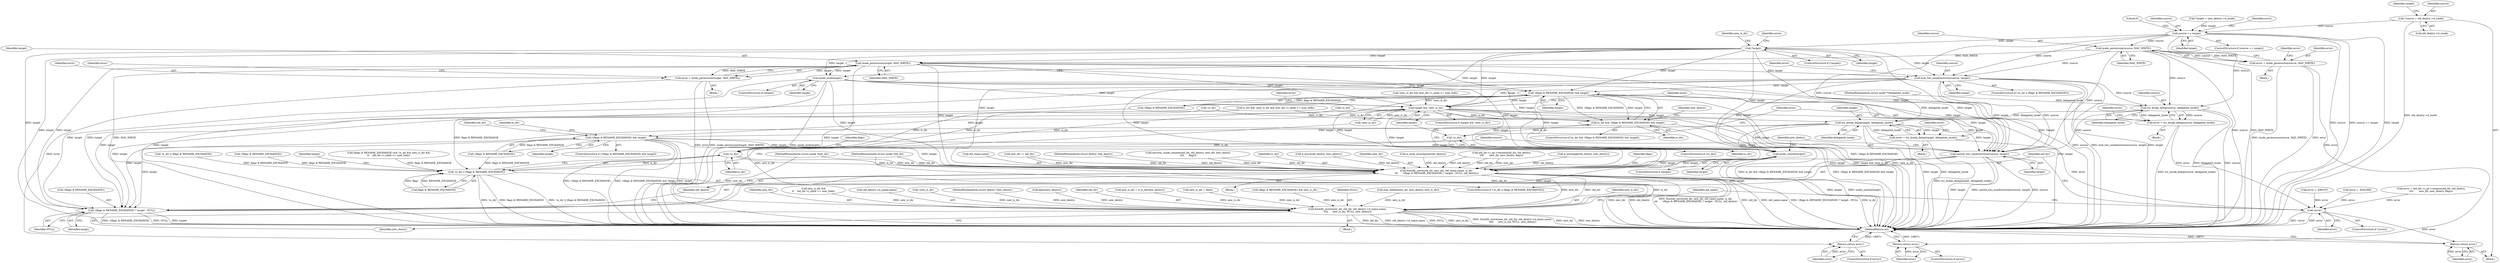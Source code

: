digraph "0_linux_49d31c2f389acfe83417083e1208422b4091cd9e_0@pointer" {
"1000116" [label="(Call,*source = old_dentry->d_inode)"];
"1000141" [label="(Call,source == target)"];
"1000157" [label="(Call,!target)"];
"1000229" [label="(Call,inode_permission(target, MAY_WRITE))"];
"1000227" [label="(Call,error = inode_permission(target, MAY_WRITE))"];
"1000234" [label="(Return,return error;)"];
"1000261" [label="(Call,lock_two_nondirectories(source, target))"];
"1000322" [label="(Call,!(flags & RENAME_EXCHANGE) && target)"];
"1000320" [label="(Call,is_dir && !(flags & RENAME_EXCHANGE) && target)"];
"1000331" [label="(Call,!is_dir)"];
"1000413" [label="(Call,!is_dir)"];
"1000412" [label="(Call,!is_dir || (flags & RENAME_EXCHANGE))"];
"1000432" [label="(Call,fsnotify_move(old_dir, new_dir, old_name.name, is_dir,\n \t\t\t      !(flags & RENAME_EXCHANGE) ? target : NULL, old_dentry))"];
"1000452" [label="(Call,fsnotify_move(new_dir, old_dir, old_dentry->d_name.name,\n \t\t\t\t      new_is_dir, NULL, new_dentry))"];
"1000343" [label="(Call,target && !new_is_dir)"];
"1000350" [label="(Call,try_break_deleg(target, delegated_inode))"];
"1000348" [label="(Call,error = try_break_deleg(target, delegated_inode))"];
"1000429" [label="(Call,!error)"];
"1000466" [label="(Return,return error;)"];
"1000368" [label="(Call,!(flags & RENAME_EXCHANGE) && target)"];
"1000418" [label="(Call,unlock_two_nondirectories(source, target))"];
"1000439" [label="(Call,!(flags & RENAME_EXCHANGE) ? target : NULL)"];
"1000424" [label="(Call,inode_unlock(target))"];
"1000336" [label="(Call,try_break_deleg(source, delegated_inode))"];
"1000334" [label="(Call,error = try_break_deleg(source, delegated_inode))"];
"1000267" [label="(Call,inode_lock(target))"];
"1000213" [label="(Call,inode_permission(source, MAY_WRITE))"];
"1000211" [label="(Call,error = inode_permission(source, MAY_WRITE))"];
"1000218" [label="(Return,return error;)"];
"1000369" [label="(Call,!(flags & RENAME_EXCHANGE))"];
"1000451" [label="(Block,)"];
"1000219" [label="(Identifier,error)"];
"1000143" [label="(Identifier,target)"];
"1000420" [label="(Identifier,target)"];
"1000261" [label="(Call,lock_two_nondirectories(source, target))"];
"1000267" [label="(Call,inode_lock(target))"];
"1000433" [label="(Identifier,old_dir)"];
"1000350" [label="(Call,try_break_deleg(target, delegated_inode))"];
"1000336" [label="(Call,try_break_deleg(source, delegated_inode))"];
"1000354" [label="(Identifier,error)"];
"1000432" [label="(Call,fsnotify_move(old_dir, new_dir, old_name.name, is_dir,\n \t\t\t      !(flags & RENAME_EXCHANGE) ? target : NULL, old_dentry))"];
"1000466" [label="(Return,return error;)"];
"1000123" [label="(Identifier,target)"];
"1000231" [label="(Identifier,MAY_WRITE)"];
"1000445" [label="(Identifier,NULL)"];
"1000214" [label="(Identifier,source)"];
"1000270" [label="(Identifier,error)"];
"1000265" [label="(ControlStructure,if (target))"];
"1000449" [label="(Identifier,flags)"];
"1000335" [label="(Identifier,error)"];
"1000349" [label="(Identifier,error)"];
"1000322" [label="(Call,!(flags & RENAME_EXCHANGE) && target)"];
"1000140" [label="(ControlStructure,if (source == target))"];
"1000292" [label="(Call,is_dir && !new_is_dir && new_dir->i_nlink >= max_links)"];
"1000342" [label="(ControlStructure,if (target && !new_is_dir))"];
"1000268" [label="(Identifier,target)"];
"1000460" [label="(Identifier,new_is_dir)"];
"1000106" [label="(MethodParameterIn,struct inode **delegated_inode)"];
"1000145" [label="(Literal,0)"];
"1000104" [label="(MethodParameterIn,struct inode *new_dir)"];
"1000462" [label="(Identifier,new_dentry)"];
"1000453" [label="(Identifier,new_dir)"];
"1000419" [label="(Identifier,source)"];
"1000444" [label="(Identifier,target)"];
"1000427" [label="(Identifier,new_dentry)"];
"1000337" [label="(Identifier,source)"];
"1000228" [label="(Identifier,error)"];
"1000156" [label="(ControlStructure,if (!target))"];
"1000334" [label="(Call,error = try_break_deleg(source, delegated_inode))"];
"1000212" [label="(Identifier,error)"];
"1000311" [label="(Call,new_is_dir &&\n\t\t    old_dir->i_nlink >= max_links)"];
"1000435" [label="(Call,old_name.name)"];
"1000455" [label="(Call,old_dentry->d_name.name)"];
"1000416" [label="(Identifier,flags)"];
"1000330" [label="(ControlStructure,if (!is_dir))"];
"1000218" [label="(Return,return error;)"];
"1000226" [label="(Block,)"];
"1000430" [label="(Identifier,error)"];
"1000215" [label="(Identifier,MAY_WRITE)"];
"1000283" [label="(Call,new_dir != old_dir)"];
"1000412" [label="(Call,!is_dir || (flags & RENAME_EXCHANGE))"];
"1000345" [label="(Call,!new_is_dir)"];
"1000422" [label="(ControlStructure,if (target))"];
"1000344" [label="(Identifier,target)"];
"1000415" [label="(Call,flags & RENAME_EXCHANGE)"];
"1000102" [label="(MethodParameterIn,struct inode *old_dir)"];
"1000103" [label="(MethodParameterIn,struct dentry *old_dentry)"];
"1000446" [label="(Identifier,old_dentry)"];
"1000295" [label="(Call,!new_is_dir)"];
"1000347" [label="(Block,)"];
"1000229" [label="(Call,inode_permission(target, MAY_WRITE))"];
"1000262" [label="(Identifier,source)"];
"1000343" [label="(Call,target && !new_is_dir)"];
"1000217" [label="(Identifier,error)"];
"1000425" [label="(Identifier,target)"];
"1000105" [label="(MethodParameterIn,struct dentry *new_dentry)"];
"1000320" [label="(Call,is_dir && !(flags & RENAME_EXCHANGE) && target)"];
"1000238" [label="(Call,security_inode_rename(old_dir, old_dentry, new_dir, new_dentry,\n\t\t\t\t      flags))"];
"1000157" [label="(Call,!target)"];
"1000426" [label="(Call,dput(new_dentry))"];
"1000304" [label="(Call,(flags & RENAME_EXCHANGE) && !is_dir && new_is_dir &&\n\t\t    old_dir->i_nlink >= max_links)"];
"1000438" [label="(Identifier,is_dir)"];
"1000230" [label="(Identifier,target)"];
"1000227" [label="(Call,error = inode_permission(target, MAY_WRITE))"];
"1000411" [label="(ControlStructure,if (!is_dir || (flags & RENAME_EXCHANGE)))"];
"1000429" [label="(Call,!error)"];
"1000348" [label="(Call,error = try_break_deleg(target, delegated_inode))"];
"1000392" [label="(Identifier,old_dir)"];
"1000368" [label="(Call,!(flags & RENAME_EXCHANGE) && target)"];
"1000323" [label="(Call,!(flags & RENAME_EXCHANGE))"];
"1000327" [label="(Identifier,target)"];
"1000141" [label="(Call,source == target)"];
"1000452" [label="(Call,fsnotify_move(new_dir, old_dir, old_dentry->d_name.name,\n \t\t\t\t      new_is_dir, NULL, new_dentry))"];
"1000454" [label="(Identifier,old_dir)"];
"1000255" [label="(Call,!is_dir || (flags & RENAME_EXCHANGE))"];
"1000403" [label="(Call,d_move(old_dentry, new_dentry))"];
"1000440" [label="(Call,!(flags & RENAME_EXCHANGE))"];
"1000167" [label="(Call,new_is_dir = d_is_dir(new_dentry))"];
"1000351" [label="(Identifier,target)"];
"1000269" [label="(Call,error = -EBUSY)"];
"1000467" [label="(Identifier,error)"];
"1000294" [label="(Call,!new_is_dir && new_dir->i_nlink >= max_links)"];
"1000232" [label="(ControlStructure,if (error))"];
"1000428" [label="(ControlStructure,if (!error))"];
"1000158" [label="(Identifier,target)"];
"1000233" [label="(Identifier,error)"];
"1000210" [label="(Block,)"];
"1000434" [label="(Identifier,new_dir)"];
"1000235" [label="(Identifier,error)"];
"1000321" [label="(Identifier,is_dir)"];
"1000333" [label="(Block,)"];
"1000399" [label="(Call,!(flags & RENAME_EXCHANGE))"];
"1000309" [label="(Call,!is_dir)"];
"1000373" [label="(Identifier,target)"];
"1000118" [label="(Call,old_dentry->d_inode)"];
"1000319" [label="(ControlStructure,if (is_dir && !(flags & RENAME_EXCHANGE) && target))"];
"1000423" [label="(Identifier,target)"];
"1000424" [label="(Call,inode_unlock(target))"];
"1000331" [label="(Call,!is_dir)"];
"1000468" [label="(MethodReturn,int)"];
"1000357" [label="(Identifier,error)"];
"1000367" [label="(ControlStructure,if (!(flags & RENAME_EXCHANGE) && target))"];
"1000418" [label="(Call,unlock_two_nondirectories(source, target))"];
"1000211" [label="(Call,error = inode_permission(source, MAY_WRITE))"];
"1000352" [label="(Identifier,delegated_inode)"];
"1000161" [label="(Identifier,error)"];
"1000263" [label="(Identifier,target)"];
"1000376" [label="(Identifier,is_dir)"];
"1000216" [label="(ControlStructure,if (error))"];
"1000413" [label="(Call,!is_dir)"];
"1000108" [label="(Block,)"];
"1000275" [label="(Call,is_local_mountpoint(old_dentry))"];
"1000116" [label="(Call,*source = old_dentry->d_inode)"];
"1000128" [label="(Call,new_is_dir = false)"];
"1000221" [label="(Call,(flags & RENAME_EXCHANGE) && new_is_dir)"];
"1000142" [label="(Identifier,source)"];
"1000340" [label="(Identifier,error)"];
"1000338" [label="(Identifier,delegated_inode)"];
"1000117" [label="(Identifier,source)"];
"1000414" [label="(Identifier,is_dir)"];
"1000254" [label="(ControlStructure,if (!is_dir || (flags & RENAME_EXCHANGE)))"];
"1000465" [label="(Identifier,old_name)"];
"1000358" [label="(Call,old_dir->i_op->rename(old_dir, old_dentry,\n\t\t\t\t       new_dir, new_dentry, flags))"];
"1000234" [label="(Return,return error;)"];
"1000287" [label="(Call,error = -EMLINK)"];
"1000407" [label="(Call,d_exchange(old_dentry, new_dentry))"];
"1000213" [label="(Call,inode_permission(source, MAY_WRITE))"];
"1000329" [label="(Identifier,new_dentry)"];
"1000332" [label="(Identifier,is_dir)"];
"1000431" [label="(Block,)"];
"1000439" [label="(Call,!(flags & RENAME_EXCHANGE) ? target : NULL)"];
"1000168" [label="(Identifier,new_is_dir)"];
"1000461" [label="(Identifier,NULL)"];
"1000185" [label="(Call,may_delete(new_dir, new_dentry, new_is_dir))"];
"1000122" [label="(Call,*target = new_dentry->d_inode)"];
"1000256" [label="(Call,!is_dir)"];
"1000356" [label="(Call,error = old_dir->i_op->rename(old_dir, old_dentry,\n\t\t\t\t       new_dir, new_dentry, flags))"];
"1000147" [label="(Identifier,error)"];
"1000116" -> "1000108"  [label="AST: "];
"1000116" -> "1000118"  [label="CFG: "];
"1000117" -> "1000116"  [label="AST: "];
"1000118" -> "1000116"  [label="AST: "];
"1000123" -> "1000116"  [label="CFG: "];
"1000116" -> "1000468"  [label="DDG: old_dentry->d_inode"];
"1000116" -> "1000141"  [label="DDG: source"];
"1000141" -> "1000140"  [label="AST: "];
"1000141" -> "1000143"  [label="CFG: "];
"1000142" -> "1000141"  [label="AST: "];
"1000143" -> "1000141"  [label="AST: "];
"1000145" -> "1000141"  [label="CFG: "];
"1000147" -> "1000141"  [label="CFG: "];
"1000141" -> "1000468"  [label="DDG: source"];
"1000141" -> "1000468"  [label="DDG: source == target"];
"1000141" -> "1000468"  [label="DDG: target"];
"1000122" -> "1000141"  [label="DDG: target"];
"1000141" -> "1000157"  [label="DDG: target"];
"1000141" -> "1000213"  [label="DDG: source"];
"1000141" -> "1000261"  [label="DDG: source"];
"1000141" -> "1000336"  [label="DDG: source"];
"1000141" -> "1000418"  [label="DDG: source"];
"1000157" -> "1000156"  [label="AST: "];
"1000157" -> "1000158"  [label="CFG: "];
"1000158" -> "1000157"  [label="AST: "];
"1000161" -> "1000157"  [label="CFG: "];
"1000168" -> "1000157"  [label="CFG: "];
"1000157" -> "1000468"  [label="DDG: !target"];
"1000157" -> "1000468"  [label="DDG: target"];
"1000157" -> "1000229"  [label="DDG: target"];
"1000157" -> "1000261"  [label="DDG: target"];
"1000157" -> "1000267"  [label="DDG: target"];
"1000157" -> "1000322"  [label="DDG: target"];
"1000157" -> "1000343"  [label="DDG: target"];
"1000157" -> "1000418"  [label="DDG: target"];
"1000157" -> "1000424"  [label="DDG: target"];
"1000157" -> "1000432"  [label="DDG: target"];
"1000157" -> "1000439"  [label="DDG: target"];
"1000229" -> "1000227"  [label="AST: "];
"1000229" -> "1000231"  [label="CFG: "];
"1000230" -> "1000229"  [label="AST: "];
"1000231" -> "1000229"  [label="AST: "];
"1000227" -> "1000229"  [label="CFG: "];
"1000229" -> "1000468"  [label="DDG: MAY_WRITE"];
"1000229" -> "1000468"  [label="DDG: target"];
"1000229" -> "1000227"  [label="DDG: target"];
"1000229" -> "1000227"  [label="DDG: MAY_WRITE"];
"1000213" -> "1000229"  [label="DDG: MAY_WRITE"];
"1000229" -> "1000261"  [label="DDG: target"];
"1000229" -> "1000267"  [label="DDG: target"];
"1000229" -> "1000322"  [label="DDG: target"];
"1000229" -> "1000343"  [label="DDG: target"];
"1000229" -> "1000418"  [label="DDG: target"];
"1000229" -> "1000424"  [label="DDG: target"];
"1000229" -> "1000432"  [label="DDG: target"];
"1000229" -> "1000439"  [label="DDG: target"];
"1000227" -> "1000226"  [label="AST: "];
"1000228" -> "1000227"  [label="AST: "];
"1000233" -> "1000227"  [label="CFG: "];
"1000227" -> "1000468"  [label="DDG: error"];
"1000227" -> "1000468"  [label="DDG: inode_permission(target, MAY_WRITE)"];
"1000227" -> "1000234"  [label="DDG: error"];
"1000234" -> "1000232"  [label="AST: "];
"1000234" -> "1000235"  [label="CFG: "];
"1000235" -> "1000234"  [label="AST: "];
"1000468" -> "1000234"  [label="CFG: "];
"1000234" -> "1000468"  [label="DDG: <RET>"];
"1000235" -> "1000234"  [label="DDG: error"];
"1000261" -> "1000254"  [label="AST: "];
"1000261" -> "1000263"  [label="CFG: "];
"1000262" -> "1000261"  [label="AST: "];
"1000263" -> "1000261"  [label="AST: "];
"1000270" -> "1000261"  [label="CFG: "];
"1000261" -> "1000468"  [label="DDG: target"];
"1000261" -> "1000468"  [label="DDG: source"];
"1000261" -> "1000468"  [label="DDG: lock_two_nondirectories(source, target)"];
"1000213" -> "1000261"  [label="DDG: source"];
"1000261" -> "1000322"  [label="DDG: target"];
"1000261" -> "1000336"  [label="DDG: source"];
"1000261" -> "1000343"  [label="DDG: target"];
"1000261" -> "1000418"  [label="DDG: source"];
"1000261" -> "1000418"  [label="DDG: target"];
"1000261" -> "1000424"  [label="DDG: target"];
"1000261" -> "1000432"  [label="DDG: target"];
"1000261" -> "1000439"  [label="DDG: target"];
"1000322" -> "1000320"  [label="AST: "];
"1000322" -> "1000323"  [label="CFG: "];
"1000322" -> "1000327"  [label="CFG: "];
"1000323" -> "1000322"  [label="AST: "];
"1000327" -> "1000322"  [label="AST: "];
"1000320" -> "1000322"  [label="CFG: "];
"1000322" -> "1000468"  [label="DDG: !(flags & RENAME_EXCHANGE)"];
"1000322" -> "1000468"  [label="DDG: target"];
"1000322" -> "1000320"  [label="DDG: !(flags & RENAME_EXCHANGE)"];
"1000322" -> "1000320"  [label="DDG: target"];
"1000323" -> "1000322"  [label="DDG: flags & RENAME_EXCHANGE"];
"1000267" -> "1000322"  [label="DDG: target"];
"1000322" -> "1000343"  [label="DDG: target"];
"1000322" -> "1000418"  [label="DDG: target"];
"1000322" -> "1000424"  [label="DDG: target"];
"1000322" -> "1000432"  [label="DDG: target"];
"1000322" -> "1000439"  [label="DDG: target"];
"1000320" -> "1000319"  [label="AST: "];
"1000320" -> "1000321"  [label="CFG: "];
"1000321" -> "1000320"  [label="AST: "];
"1000329" -> "1000320"  [label="CFG: "];
"1000332" -> "1000320"  [label="CFG: "];
"1000320" -> "1000468"  [label="DDG: !(flags & RENAME_EXCHANGE) && target"];
"1000320" -> "1000468"  [label="DDG: is_dir && !(flags & RENAME_EXCHANGE) && target"];
"1000309" -> "1000320"  [label="DDG: is_dir"];
"1000292" -> "1000320"  [label="DDG: is_dir"];
"1000256" -> "1000320"  [label="DDG: is_dir"];
"1000320" -> "1000331"  [label="DDG: is_dir"];
"1000331" -> "1000330"  [label="AST: "];
"1000331" -> "1000332"  [label="CFG: "];
"1000332" -> "1000331"  [label="AST: "];
"1000335" -> "1000331"  [label="CFG: "];
"1000344" -> "1000331"  [label="CFG: "];
"1000331" -> "1000413"  [label="DDG: is_dir"];
"1000413" -> "1000412"  [label="AST: "];
"1000413" -> "1000414"  [label="CFG: "];
"1000414" -> "1000413"  [label="AST: "];
"1000416" -> "1000413"  [label="CFG: "];
"1000412" -> "1000413"  [label="CFG: "];
"1000413" -> "1000468"  [label="DDG: is_dir"];
"1000413" -> "1000412"  [label="DDG: is_dir"];
"1000309" -> "1000413"  [label="DDG: is_dir"];
"1000292" -> "1000413"  [label="DDG: is_dir"];
"1000256" -> "1000413"  [label="DDG: is_dir"];
"1000413" -> "1000432"  [label="DDG: is_dir"];
"1000412" -> "1000411"  [label="AST: "];
"1000412" -> "1000415"  [label="CFG: "];
"1000415" -> "1000412"  [label="AST: "];
"1000419" -> "1000412"  [label="CFG: "];
"1000423" -> "1000412"  [label="CFG: "];
"1000412" -> "1000468"  [label="DDG: !is_dir || (flags & RENAME_EXCHANGE)"];
"1000412" -> "1000468"  [label="DDG: !is_dir"];
"1000412" -> "1000468"  [label="DDG: flags & RENAME_EXCHANGE"];
"1000415" -> "1000412"  [label="DDG: flags"];
"1000415" -> "1000412"  [label="DDG: RENAME_EXCHANGE"];
"1000369" -> "1000412"  [label="DDG: flags & RENAME_EXCHANGE"];
"1000304" -> "1000412"  [label="DDG: flags & RENAME_EXCHANGE"];
"1000255" -> "1000412"  [label="DDG: flags & RENAME_EXCHANGE"];
"1000399" -> "1000412"  [label="DDG: flags & RENAME_EXCHANGE"];
"1000323" -> "1000412"  [label="DDG: flags & RENAME_EXCHANGE"];
"1000432" -> "1000431"  [label="AST: "];
"1000432" -> "1000446"  [label="CFG: "];
"1000433" -> "1000432"  [label="AST: "];
"1000434" -> "1000432"  [label="AST: "];
"1000435" -> "1000432"  [label="AST: "];
"1000438" -> "1000432"  [label="AST: "];
"1000439" -> "1000432"  [label="AST: "];
"1000446" -> "1000432"  [label="AST: "];
"1000449" -> "1000432"  [label="CFG: "];
"1000432" -> "1000468"  [label="DDG: is_dir"];
"1000432" -> "1000468"  [label="DDG: new_dir"];
"1000432" -> "1000468"  [label="DDG: old_dentry"];
"1000432" -> "1000468"  [label="DDG: fsnotify_move(old_dir, new_dir, old_name.name, is_dir,\n \t\t\t      !(flags & RENAME_EXCHANGE) ? target : NULL, old_dentry)"];
"1000432" -> "1000468"  [label="DDG: old_dir"];
"1000432" -> "1000468"  [label="DDG: old_name.name"];
"1000432" -> "1000468"  [label="DDG: !(flags & RENAME_EXCHANGE) ? target : NULL"];
"1000283" -> "1000432"  [label="DDG: old_dir"];
"1000283" -> "1000432"  [label="DDG: new_dir"];
"1000238" -> "1000432"  [label="DDG: old_dir"];
"1000238" -> "1000432"  [label="DDG: new_dir"];
"1000358" -> "1000432"  [label="DDG: old_dir"];
"1000358" -> "1000432"  [label="DDG: new_dir"];
"1000358" -> "1000432"  [label="DDG: old_dentry"];
"1000102" -> "1000432"  [label="DDG: old_dir"];
"1000104" -> "1000432"  [label="DDG: new_dir"];
"1000343" -> "1000432"  [label="DDG: target"];
"1000350" -> "1000432"  [label="DDG: target"];
"1000267" -> "1000432"  [label="DDG: target"];
"1000418" -> "1000432"  [label="DDG: target"];
"1000424" -> "1000432"  [label="DDG: target"];
"1000368" -> "1000432"  [label="DDG: target"];
"1000403" -> "1000432"  [label="DDG: old_dentry"];
"1000407" -> "1000432"  [label="DDG: old_dentry"];
"1000275" -> "1000432"  [label="DDG: old_dentry"];
"1000103" -> "1000432"  [label="DDG: old_dentry"];
"1000432" -> "1000452"  [label="DDG: new_dir"];
"1000432" -> "1000452"  [label="DDG: old_dir"];
"1000452" -> "1000451"  [label="AST: "];
"1000452" -> "1000462"  [label="CFG: "];
"1000453" -> "1000452"  [label="AST: "];
"1000454" -> "1000452"  [label="AST: "];
"1000455" -> "1000452"  [label="AST: "];
"1000460" -> "1000452"  [label="AST: "];
"1000461" -> "1000452"  [label="AST: "];
"1000462" -> "1000452"  [label="AST: "];
"1000465" -> "1000452"  [label="CFG: "];
"1000452" -> "1000468"  [label="DDG: old_dentry->d_name.name"];
"1000452" -> "1000468"  [label="DDG: NULL"];
"1000452" -> "1000468"  [label="DDG: new_is_dir"];
"1000452" -> "1000468"  [label="DDG: fsnotify_move(new_dir, old_dir, old_dentry->d_name.name,\n \t\t\t\t      new_is_dir, NULL, new_dentry)"];
"1000452" -> "1000468"  [label="DDG: new_dir"];
"1000452" -> "1000468"  [label="DDG: new_dentry"];
"1000452" -> "1000468"  [label="DDG: old_dir"];
"1000104" -> "1000452"  [label="DDG: new_dir"];
"1000102" -> "1000452"  [label="DDG: old_dir"];
"1000185" -> "1000452"  [label="DDG: new_is_dir"];
"1000167" -> "1000452"  [label="DDG: new_is_dir"];
"1000295" -> "1000452"  [label="DDG: new_is_dir"];
"1000128" -> "1000452"  [label="DDG: new_is_dir"];
"1000345" -> "1000452"  [label="DDG: new_is_dir"];
"1000311" -> "1000452"  [label="DDG: new_is_dir"];
"1000221" -> "1000452"  [label="DDG: new_is_dir"];
"1000426" -> "1000452"  [label="DDG: new_dentry"];
"1000105" -> "1000452"  [label="DDG: new_dentry"];
"1000343" -> "1000342"  [label="AST: "];
"1000343" -> "1000344"  [label="CFG: "];
"1000343" -> "1000345"  [label="CFG: "];
"1000344" -> "1000343"  [label="AST: "];
"1000345" -> "1000343"  [label="AST: "];
"1000349" -> "1000343"  [label="CFG: "];
"1000357" -> "1000343"  [label="CFG: "];
"1000343" -> "1000468"  [label="DDG: target"];
"1000343" -> "1000468"  [label="DDG: target && !new_is_dir"];
"1000343" -> "1000468"  [label="DDG: !new_is_dir"];
"1000267" -> "1000343"  [label="DDG: target"];
"1000294" -> "1000343"  [label="DDG: !new_is_dir"];
"1000345" -> "1000343"  [label="DDG: new_is_dir"];
"1000343" -> "1000350"  [label="DDG: target"];
"1000343" -> "1000368"  [label="DDG: target"];
"1000343" -> "1000418"  [label="DDG: target"];
"1000343" -> "1000424"  [label="DDG: target"];
"1000343" -> "1000439"  [label="DDG: target"];
"1000350" -> "1000348"  [label="AST: "];
"1000350" -> "1000352"  [label="CFG: "];
"1000351" -> "1000350"  [label="AST: "];
"1000352" -> "1000350"  [label="AST: "];
"1000348" -> "1000350"  [label="CFG: "];
"1000350" -> "1000468"  [label="DDG: target"];
"1000350" -> "1000468"  [label="DDG: delegated_inode"];
"1000350" -> "1000348"  [label="DDG: target"];
"1000350" -> "1000348"  [label="DDG: delegated_inode"];
"1000336" -> "1000350"  [label="DDG: delegated_inode"];
"1000106" -> "1000350"  [label="DDG: delegated_inode"];
"1000350" -> "1000368"  [label="DDG: target"];
"1000350" -> "1000418"  [label="DDG: target"];
"1000350" -> "1000424"  [label="DDG: target"];
"1000350" -> "1000439"  [label="DDG: target"];
"1000348" -> "1000347"  [label="AST: "];
"1000349" -> "1000348"  [label="AST: "];
"1000354" -> "1000348"  [label="CFG: "];
"1000348" -> "1000468"  [label="DDG: try_break_deleg(target, delegated_inode)"];
"1000348" -> "1000429"  [label="DDG: error"];
"1000429" -> "1000428"  [label="AST: "];
"1000429" -> "1000430"  [label="CFG: "];
"1000430" -> "1000429"  [label="AST: "];
"1000433" -> "1000429"  [label="CFG: "];
"1000465" -> "1000429"  [label="CFG: "];
"1000429" -> "1000468"  [label="DDG: error"];
"1000429" -> "1000468"  [label="DDG: !error"];
"1000356" -> "1000429"  [label="DDG: error"];
"1000287" -> "1000429"  [label="DDG: error"];
"1000269" -> "1000429"  [label="DDG: error"];
"1000334" -> "1000429"  [label="DDG: error"];
"1000429" -> "1000466"  [label="DDG: error"];
"1000466" -> "1000108"  [label="AST: "];
"1000466" -> "1000467"  [label="CFG: "];
"1000467" -> "1000466"  [label="AST: "];
"1000468" -> "1000466"  [label="CFG: "];
"1000466" -> "1000468"  [label="DDG: <RET>"];
"1000467" -> "1000466"  [label="DDG: error"];
"1000368" -> "1000367"  [label="AST: "];
"1000368" -> "1000369"  [label="CFG: "];
"1000368" -> "1000373"  [label="CFG: "];
"1000369" -> "1000368"  [label="AST: "];
"1000373" -> "1000368"  [label="AST: "];
"1000376" -> "1000368"  [label="CFG: "];
"1000392" -> "1000368"  [label="CFG: "];
"1000368" -> "1000468"  [label="DDG: !(flags & RENAME_EXCHANGE)"];
"1000368" -> "1000468"  [label="DDG: !(flags & RENAME_EXCHANGE) && target"];
"1000368" -> "1000468"  [label="DDG: target"];
"1000369" -> "1000368"  [label="DDG: flags & RENAME_EXCHANGE"];
"1000368" -> "1000418"  [label="DDG: target"];
"1000368" -> "1000424"  [label="DDG: target"];
"1000368" -> "1000439"  [label="DDG: target"];
"1000418" -> "1000411"  [label="AST: "];
"1000418" -> "1000420"  [label="CFG: "];
"1000419" -> "1000418"  [label="AST: "];
"1000420" -> "1000418"  [label="AST: "];
"1000427" -> "1000418"  [label="CFG: "];
"1000418" -> "1000468"  [label="DDG: target"];
"1000418" -> "1000468"  [label="DDG: unlock_two_nondirectories(source, target)"];
"1000418" -> "1000468"  [label="DDG: source"];
"1000213" -> "1000418"  [label="DDG: source"];
"1000336" -> "1000418"  [label="DDG: source"];
"1000267" -> "1000418"  [label="DDG: target"];
"1000418" -> "1000439"  [label="DDG: target"];
"1000439" -> "1000444"  [label="CFG: "];
"1000439" -> "1000445"  [label="CFG: "];
"1000440" -> "1000439"  [label="AST: "];
"1000444" -> "1000439"  [label="AST: "];
"1000445" -> "1000439"  [label="AST: "];
"1000446" -> "1000439"  [label="CFG: "];
"1000439" -> "1000468"  [label="DDG: !(flags & RENAME_EXCHANGE)"];
"1000439" -> "1000468"  [label="DDG: NULL"];
"1000439" -> "1000468"  [label="DDG: target"];
"1000267" -> "1000439"  [label="DDG: target"];
"1000424" -> "1000439"  [label="DDG: target"];
"1000424" -> "1000422"  [label="AST: "];
"1000424" -> "1000425"  [label="CFG: "];
"1000425" -> "1000424"  [label="AST: "];
"1000427" -> "1000424"  [label="CFG: "];
"1000424" -> "1000468"  [label="DDG: target"];
"1000424" -> "1000468"  [label="DDG: inode_unlock(target)"];
"1000267" -> "1000424"  [label="DDG: target"];
"1000336" -> "1000334"  [label="AST: "];
"1000336" -> "1000338"  [label="CFG: "];
"1000337" -> "1000336"  [label="AST: "];
"1000338" -> "1000336"  [label="AST: "];
"1000334" -> "1000336"  [label="CFG: "];
"1000336" -> "1000468"  [label="DDG: delegated_inode"];
"1000336" -> "1000468"  [label="DDG: source"];
"1000336" -> "1000334"  [label="DDG: source"];
"1000336" -> "1000334"  [label="DDG: delegated_inode"];
"1000213" -> "1000336"  [label="DDG: source"];
"1000106" -> "1000336"  [label="DDG: delegated_inode"];
"1000334" -> "1000333"  [label="AST: "];
"1000335" -> "1000334"  [label="AST: "];
"1000340" -> "1000334"  [label="CFG: "];
"1000334" -> "1000468"  [label="DDG: try_break_deleg(source, delegated_inode)"];
"1000267" -> "1000265"  [label="AST: "];
"1000267" -> "1000268"  [label="CFG: "];
"1000268" -> "1000267"  [label="AST: "];
"1000270" -> "1000267"  [label="CFG: "];
"1000267" -> "1000468"  [label="DDG: target"];
"1000267" -> "1000468"  [label="DDG: inode_lock(target)"];
"1000213" -> "1000211"  [label="AST: "];
"1000213" -> "1000215"  [label="CFG: "];
"1000214" -> "1000213"  [label="AST: "];
"1000215" -> "1000213"  [label="AST: "];
"1000211" -> "1000213"  [label="CFG: "];
"1000213" -> "1000468"  [label="DDG: source"];
"1000213" -> "1000468"  [label="DDG: MAY_WRITE"];
"1000213" -> "1000211"  [label="DDG: source"];
"1000213" -> "1000211"  [label="DDG: MAY_WRITE"];
"1000211" -> "1000210"  [label="AST: "];
"1000212" -> "1000211"  [label="AST: "];
"1000217" -> "1000211"  [label="CFG: "];
"1000211" -> "1000468"  [label="DDG: error"];
"1000211" -> "1000468"  [label="DDG: inode_permission(source, MAY_WRITE)"];
"1000211" -> "1000218"  [label="DDG: error"];
"1000218" -> "1000216"  [label="AST: "];
"1000218" -> "1000219"  [label="CFG: "];
"1000219" -> "1000218"  [label="AST: "];
"1000468" -> "1000218"  [label="CFG: "];
"1000218" -> "1000468"  [label="DDG: <RET>"];
"1000219" -> "1000218"  [label="DDG: error"];
}
